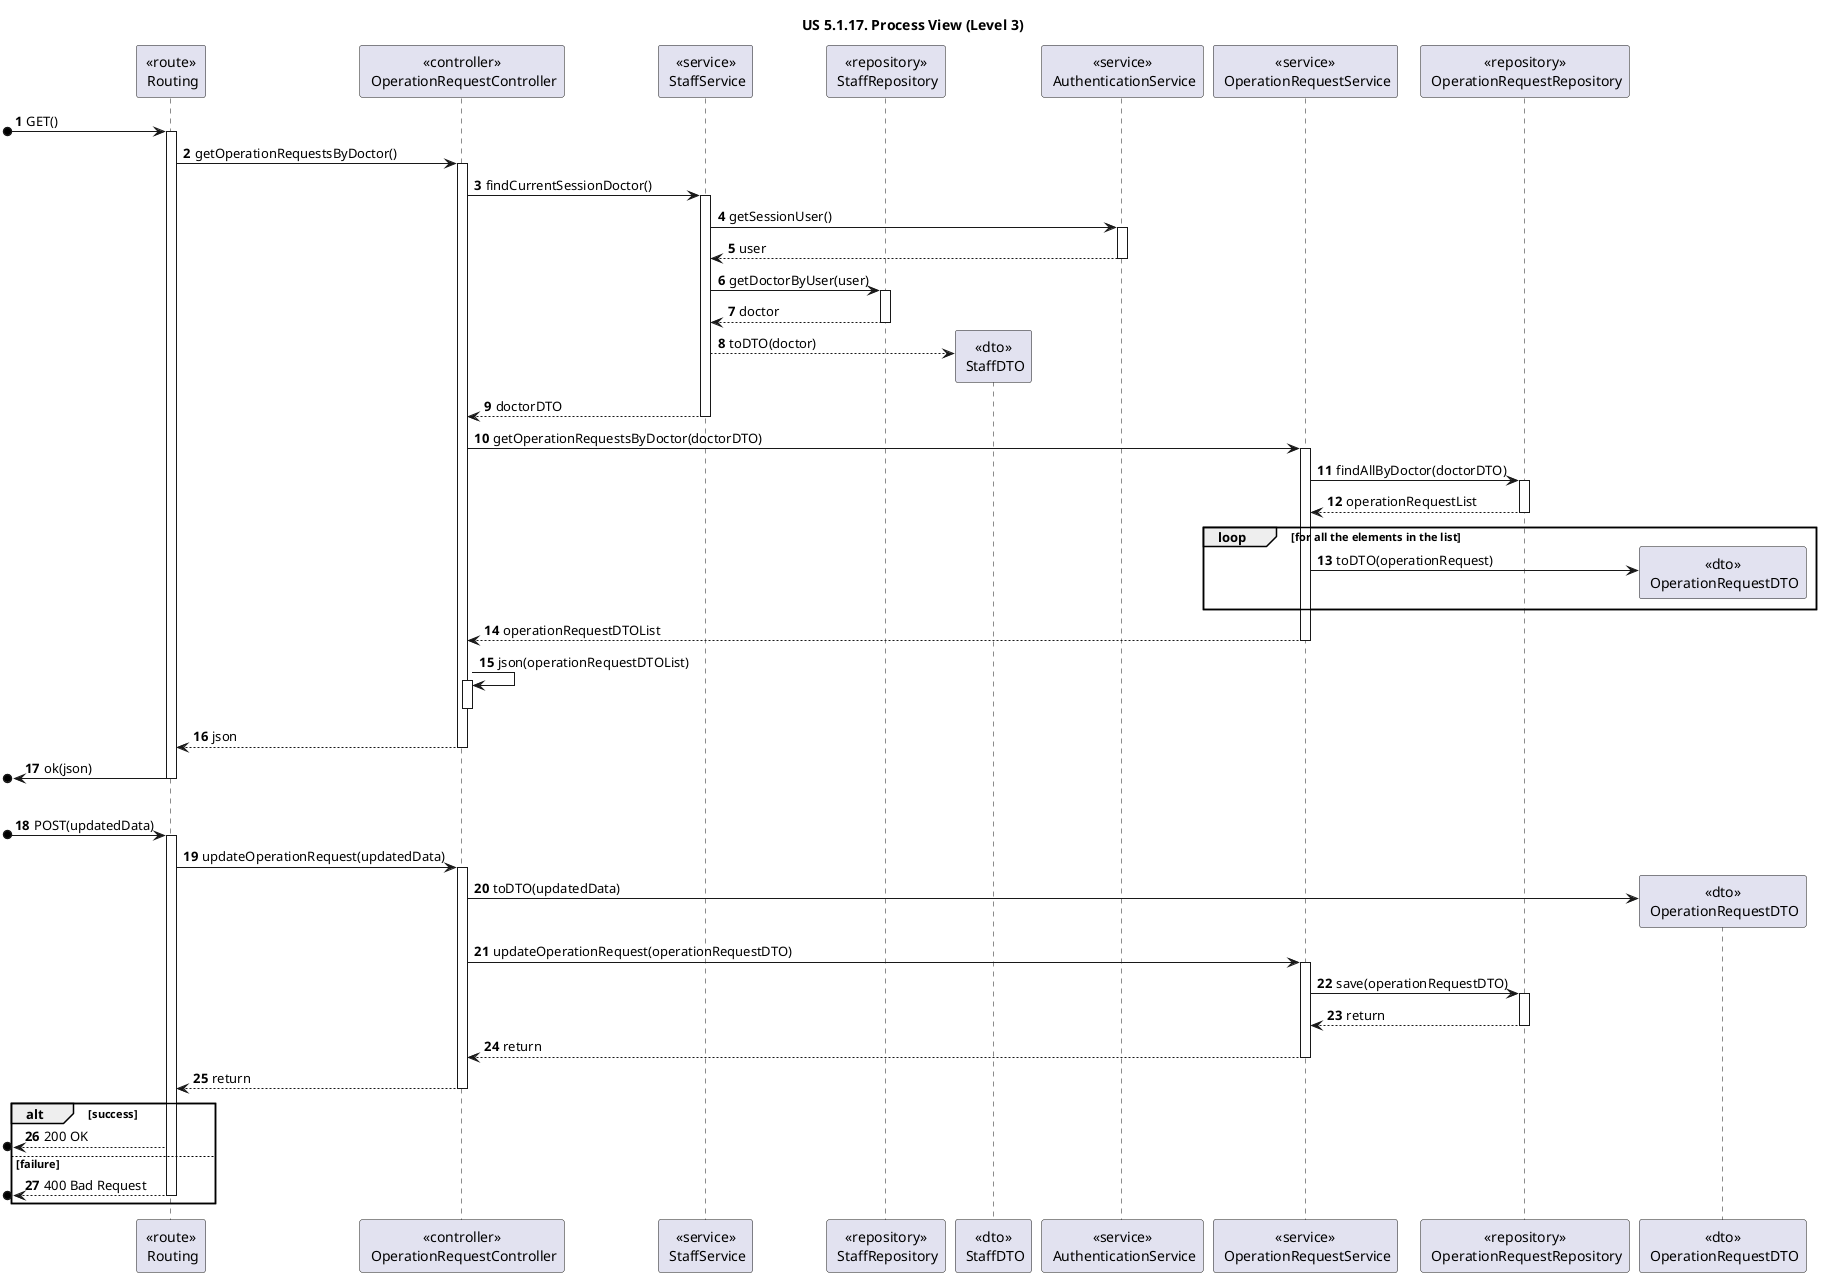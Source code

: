 @startuml
'https://plantuml.com/sequence-diagram

title "US 5.1.17. Process View (Level 3)"

autonumber

participant "<<route>>\n Routing" as ROUTE
participant "<<controller>>\n OperationRequestController" as CONTROL

participant "<<service>>\n StaffService" as STAFFServ
participant "<<repository>>\n StaffRepository" as STAFFRepo
participant "<<dto>>\n StaffDTO" as StaffDTO

participant "<<service>>\n AuthenticationService" as AUTHServ

participant "<<service>>\n OperationRequestService" as OPREQServ
participant "<<repository>>\n OperationRequestRepository" as OPREQRepo
participant "<<dto>>\n OperationRequestDTO" as OPREQDTO


[o-> ROUTE : GET()
activate ROUTE

ROUTE -> CONTROL : getOperationRequestsByDoctor()
activate CONTROL

CONTROL -> STAFFServ : findCurrentSessionDoctor()
activate STAFFServ

STAFFServ -> AUTHServ : getSessionUser()
activate AUTHServ

AUTHServ --> STAFFServ : user
deactivate AUTHServ

STAFFServ -> STAFFRepo : getDoctorByUser(user)
activate STAFFRepo

STAFFRepo --> STAFFServ : doctor
deactivate STAFFRepo

STAFFServ --> StaffDTO ** : toDTO(doctor)

STAFFServ --> CONTROL : doctorDTO
deactivate STAFFServ

CONTROL -> OPREQServ : getOperationRequestsByDoctor(doctorDTO)
activate OPREQServ

OPREQServ -> OPREQRepo : findAllByDoctor(doctorDTO)
activate OPREQRepo

OPREQRepo --> OPREQServ : operationRequestList
deactivate OPREQRepo

loop for all the elements in the list
OPREQServ -> OPREQDTO ** : toDTO(operationRequest)

end loop

OPREQServ --> CONTROL : operationRequestDTOList
deactivate OPREQServ

CONTROL -> CONTROL : json(operationRequestDTOList)
activate CONTROL
deactivate CONTROL

CONTROL --> ROUTE : json
deactivate CONTROL

[o<- ROUTE : ok(json)
deactivate ROUTE

|||

[o-> ROUTE : POST(updatedData)
activate ROUTE

ROUTE -> CONTROL : updateOperationRequest(updatedData)
activate CONTROL

CONTROL -> OPREQDTO ** : toDTO(updatedData)

CONTROL -> OPREQServ : updateOperationRequest(operationRequestDTO)
activate OPREQServ

OPREQServ -> OPREQRepo : save(operationRequestDTO)
activate OPREQRepo

OPREQRepo --> OPREQServ : return
deactivate OPREQRepo

OPREQServ --> CONTROL : return
deactivate OPREQServ

CONTROL --> ROUTE : return
deactivate CONTROL


alt success
[o<-- ROUTE : 200 OK

else failure

[o<-- ROUTE : 400 Bad Request
deactivate ROUTE
end alt


@enduml